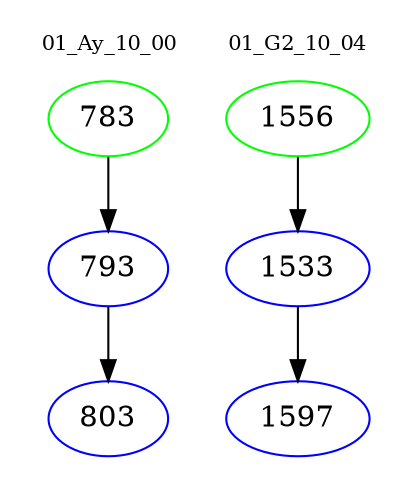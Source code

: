 digraph{
subgraph cluster_0 {
color = white
label = "01_Ay_10_00";
fontsize=10;
T0_783 [label="783", color="green"]
T0_783 -> T0_793 [color="black"]
T0_793 [label="793", color="blue"]
T0_793 -> T0_803 [color="black"]
T0_803 [label="803", color="blue"]
}
subgraph cluster_1 {
color = white
label = "01_G2_10_04";
fontsize=10;
T1_1556 [label="1556", color="green"]
T1_1556 -> T1_1533 [color="black"]
T1_1533 [label="1533", color="blue"]
T1_1533 -> T1_1597 [color="black"]
T1_1597 [label="1597", color="blue"]
}
}
